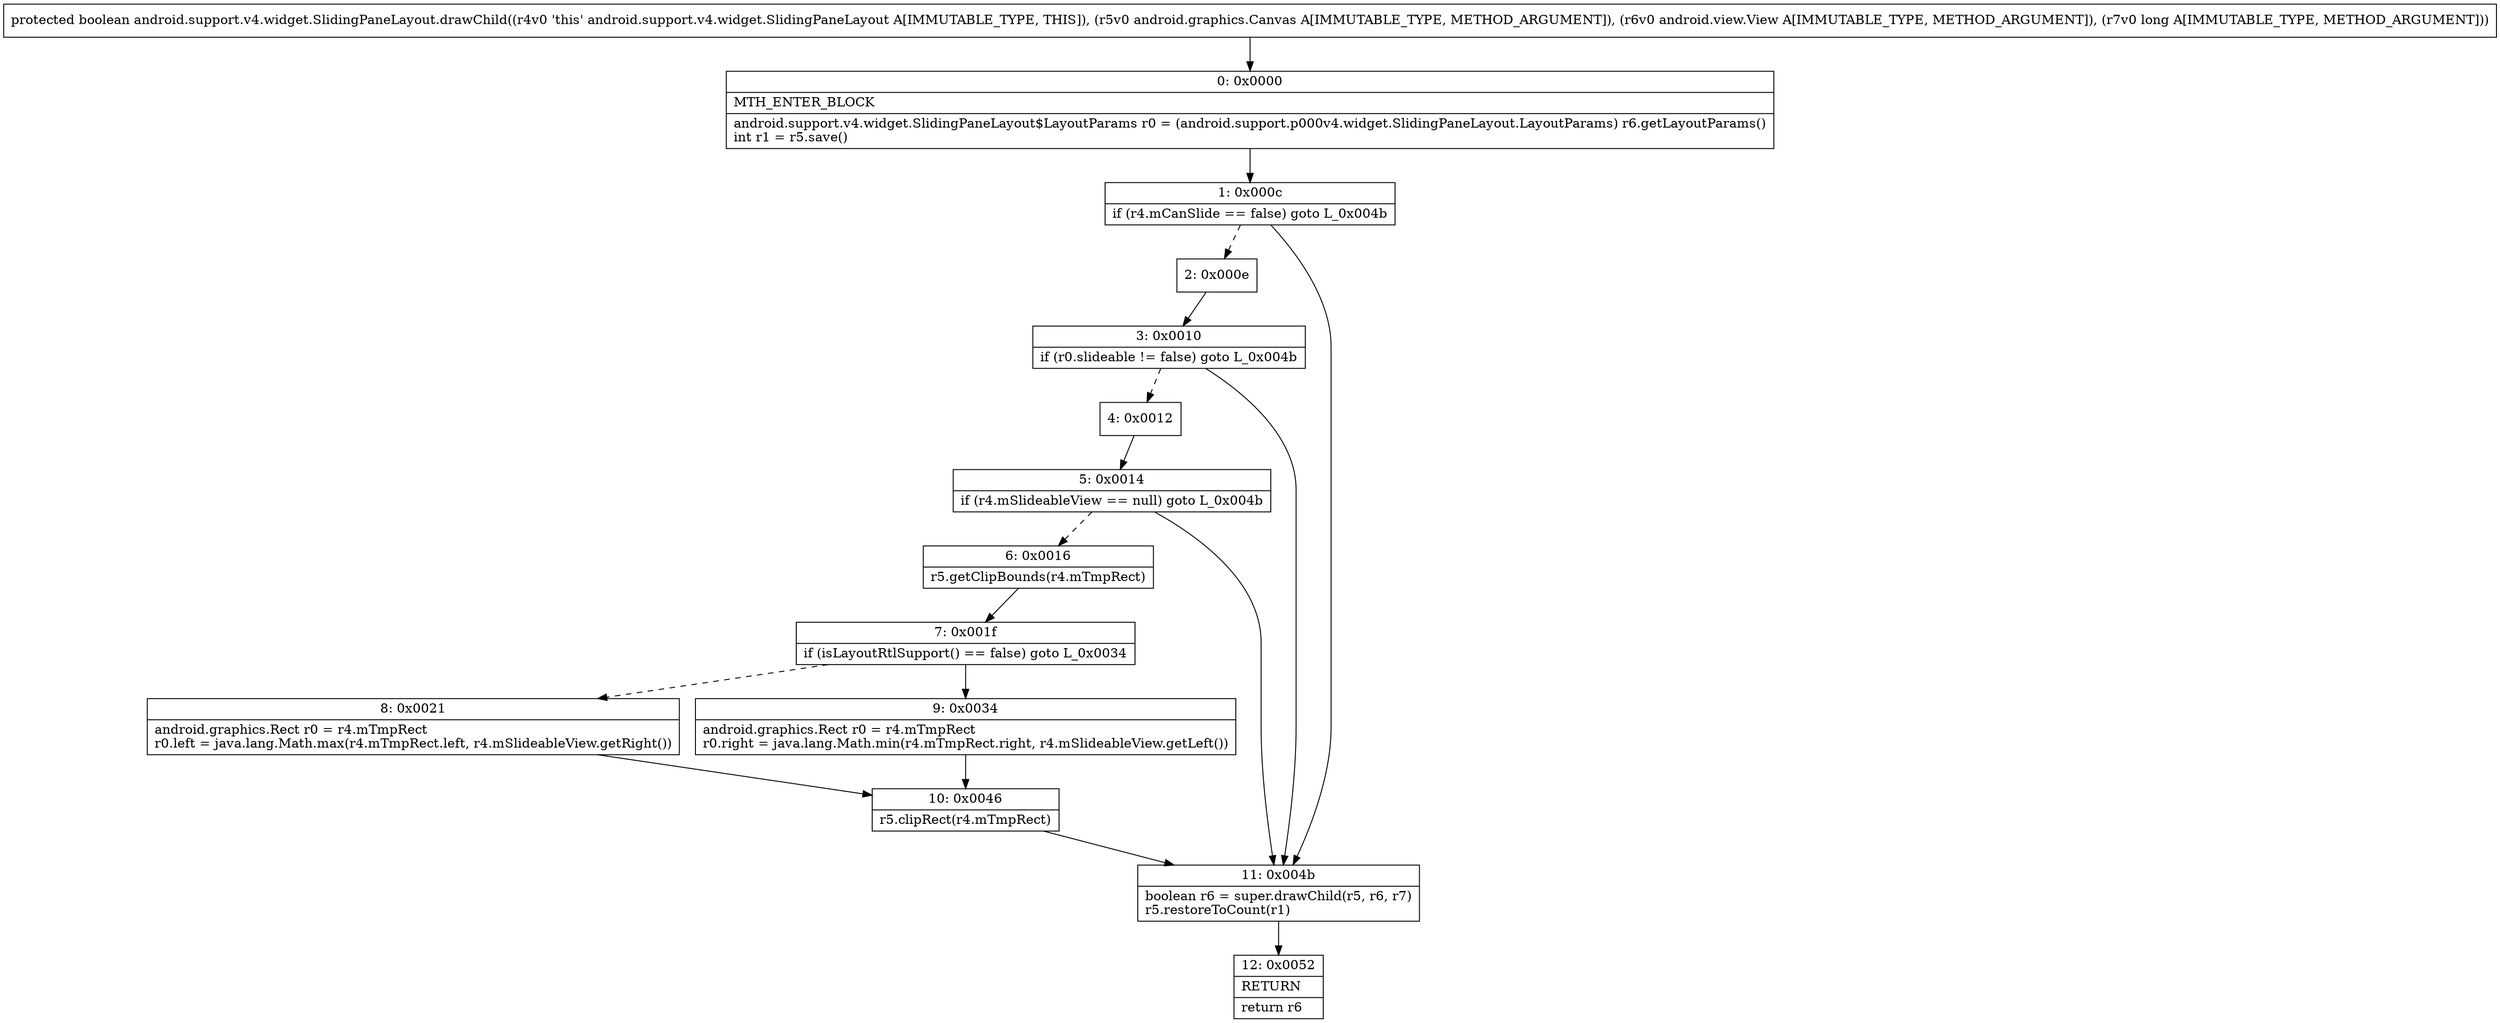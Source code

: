 digraph "CFG forandroid.support.v4.widget.SlidingPaneLayout.drawChild(Landroid\/graphics\/Canvas;Landroid\/view\/View;J)Z" {
Node_0 [shape=record,label="{0\:\ 0x0000|MTH_ENTER_BLOCK\l|android.support.v4.widget.SlidingPaneLayout$LayoutParams r0 = (android.support.p000v4.widget.SlidingPaneLayout.LayoutParams) r6.getLayoutParams()\lint r1 = r5.save()\l}"];
Node_1 [shape=record,label="{1\:\ 0x000c|if (r4.mCanSlide == false) goto L_0x004b\l}"];
Node_2 [shape=record,label="{2\:\ 0x000e}"];
Node_3 [shape=record,label="{3\:\ 0x0010|if (r0.slideable != false) goto L_0x004b\l}"];
Node_4 [shape=record,label="{4\:\ 0x0012}"];
Node_5 [shape=record,label="{5\:\ 0x0014|if (r4.mSlideableView == null) goto L_0x004b\l}"];
Node_6 [shape=record,label="{6\:\ 0x0016|r5.getClipBounds(r4.mTmpRect)\l}"];
Node_7 [shape=record,label="{7\:\ 0x001f|if (isLayoutRtlSupport() == false) goto L_0x0034\l}"];
Node_8 [shape=record,label="{8\:\ 0x0021|android.graphics.Rect r0 = r4.mTmpRect\lr0.left = java.lang.Math.max(r4.mTmpRect.left, r4.mSlideableView.getRight())\l}"];
Node_9 [shape=record,label="{9\:\ 0x0034|android.graphics.Rect r0 = r4.mTmpRect\lr0.right = java.lang.Math.min(r4.mTmpRect.right, r4.mSlideableView.getLeft())\l}"];
Node_10 [shape=record,label="{10\:\ 0x0046|r5.clipRect(r4.mTmpRect)\l}"];
Node_11 [shape=record,label="{11\:\ 0x004b|boolean r6 = super.drawChild(r5, r6, r7)\lr5.restoreToCount(r1)\l}"];
Node_12 [shape=record,label="{12\:\ 0x0052|RETURN\l|return r6\l}"];
MethodNode[shape=record,label="{protected boolean android.support.v4.widget.SlidingPaneLayout.drawChild((r4v0 'this' android.support.v4.widget.SlidingPaneLayout A[IMMUTABLE_TYPE, THIS]), (r5v0 android.graphics.Canvas A[IMMUTABLE_TYPE, METHOD_ARGUMENT]), (r6v0 android.view.View A[IMMUTABLE_TYPE, METHOD_ARGUMENT]), (r7v0 long A[IMMUTABLE_TYPE, METHOD_ARGUMENT])) }"];
MethodNode -> Node_0;
Node_0 -> Node_1;
Node_1 -> Node_2[style=dashed];
Node_1 -> Node_11;
Node_2 -> Node_3;
Node_3 -> Node_4[style=dashed];
Node_3 -> Node_11;
Node_4 -> Node_5;
Node_5 -> Node_6[style=dashed];
Node_5 -> Node_11;
Node_6 -> Node_7;
Node_7 -> Node_8[style=dashed];
Node_7 -> Node_9;
Node_8 -> Node_10;
Node_9 -> Node_10;
Node_10 -> Node_11;
Node_11 -> Node_12;
}

